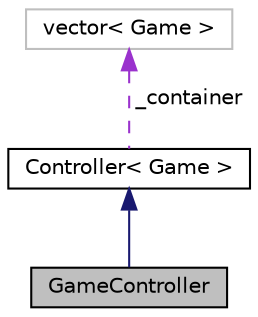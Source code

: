 digraph "GameController"
{
  edge [fontname="Helvetica",fontsize="10",labelfontname="Helvetica",labelfontsize="10"];
  node [fontname="Helvetica",fontsize="10",shape=record];
  Node1 [label="GameController",height=0.2,width=0.4,color="black", fillcolor="grey75", style="filled" fontcolor="black"];
  Node2 -> Node1 [dir="back",color="midnightblue",fontsize="10",style="solid",fontname="Helvetica"];
  Node2 [label="Controller\< Game \>",height=0.2,width=0.4,color="black", fillcolor="white", style="filled",URL="$class_controller.html"];
  Node3 -> Node2 [dir="back",color="darkorchid3",fontsize="10",style="dashed",label=" _container" ,fontname="Helvetica"];
  Node3 [label="vector\< Game \>",height=0.2,width=0.4,color="grey75", fillcolor="white", style="filled"];
}
